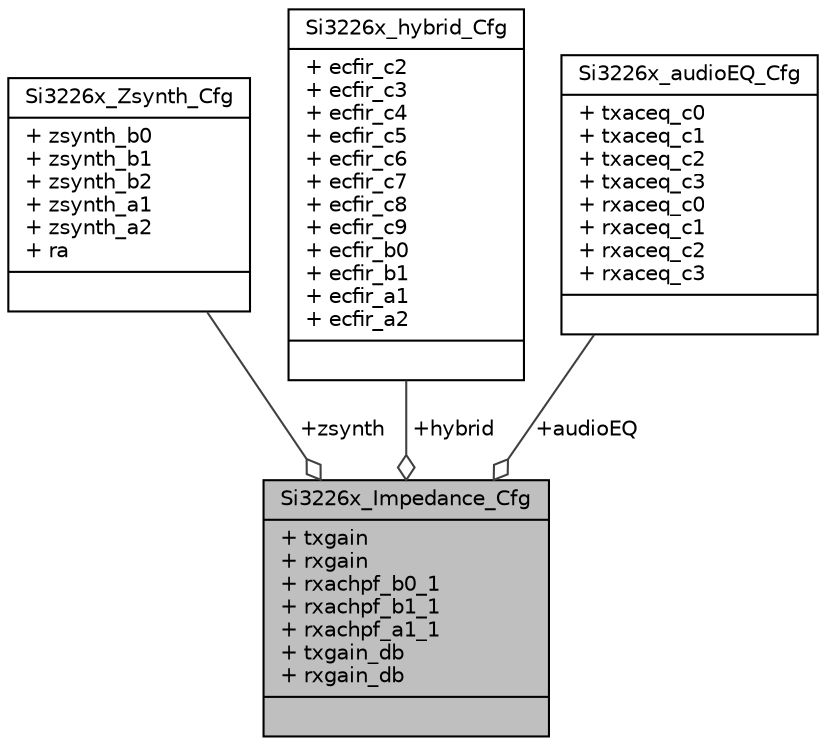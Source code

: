 digraph "Si3226x_Impedance_Cfg"
{
  edge [fontname="Helvetica",fontsize="10",labelfontname="Helvetica",labelfontsize="10"];
  node [fontname="Helvetica",fontsize="10",shape=record];
  Node1 [label="{Si3226x_Impedance_Cfg\n|+ txgain\l+ rxgain\l+ rxachpf_b0_1\l+ rxachpf_b1_1\l+ rxachpf_a1_1\l+ txgain_db\l+ rxgain_db\l|}",height=0.2,width=0.4,color="black", fillcolor="grey75", style="filled", fontcolor="black"];
  Node2 -> Node1 [color="grey25",fontsize="10",style="solid",label=" +zsynth" ,arrowhead="odiamond",fontname="Helvetica"];
  Node2 [label="{Si3226x_Zsynth_Cfg\n|+ zsynth_b0\l+ zsynth_b1\l+ zsynth_b2\l+ zsynth_a1\l+ zsynth_a2\l+ ra\l|}",height=0.2,width=0.4,color="black", fillcolor="white", style="filled",URL="$struct_si3226x___zsynth___cfg.html"];
  Node3 -> Node1 [color="grey25",fontsize="10",style="solid",label=" +hybrid" ,arrowhead="odiamond",fontname="Helvetica"];
  Node3 [label="{Si3226x_hybrid_Cfg\n|+ ecfir_c2\l+ ecfir_c3\l+ ecfir_c4\l+ ecfir_c5\l+ ecfir_c6\l+ ecfir_c7\l+ ecfir_c8\l+ ecfir_c9\l+ ecfir_b0\l+ ecfir_b1\l+ ecfir_a1\l+ ecfir_a2\l|}",height=0.2,width=0.4,color="black", fillcolor="white", style="filled",URL="$struct_si3226x__hybrid___cfg.html"];
  Node4 -> Node1 [color="grey25",fontsize="10",style="solid",label=" +audioEQ" ,arrowhead="odiamond",fontname="Helvetica"];
  Node4 [label="{Si3226x_audioEQ_Cfg\n|+ txaceq_c0\l+ txaceq_c1\l+ txaceq_c2\l+ txaceq_c3\l+ rxaceq_c0\l+ rxaceq_c1\l+ rxaceq_c2\l+ rxaceq_c3\l|}",height=0.2,width=0.4,color="black", fillcolor="white", style="filled",URL="$struct_si3226x__audio_e_q___cfg.html"];
}
